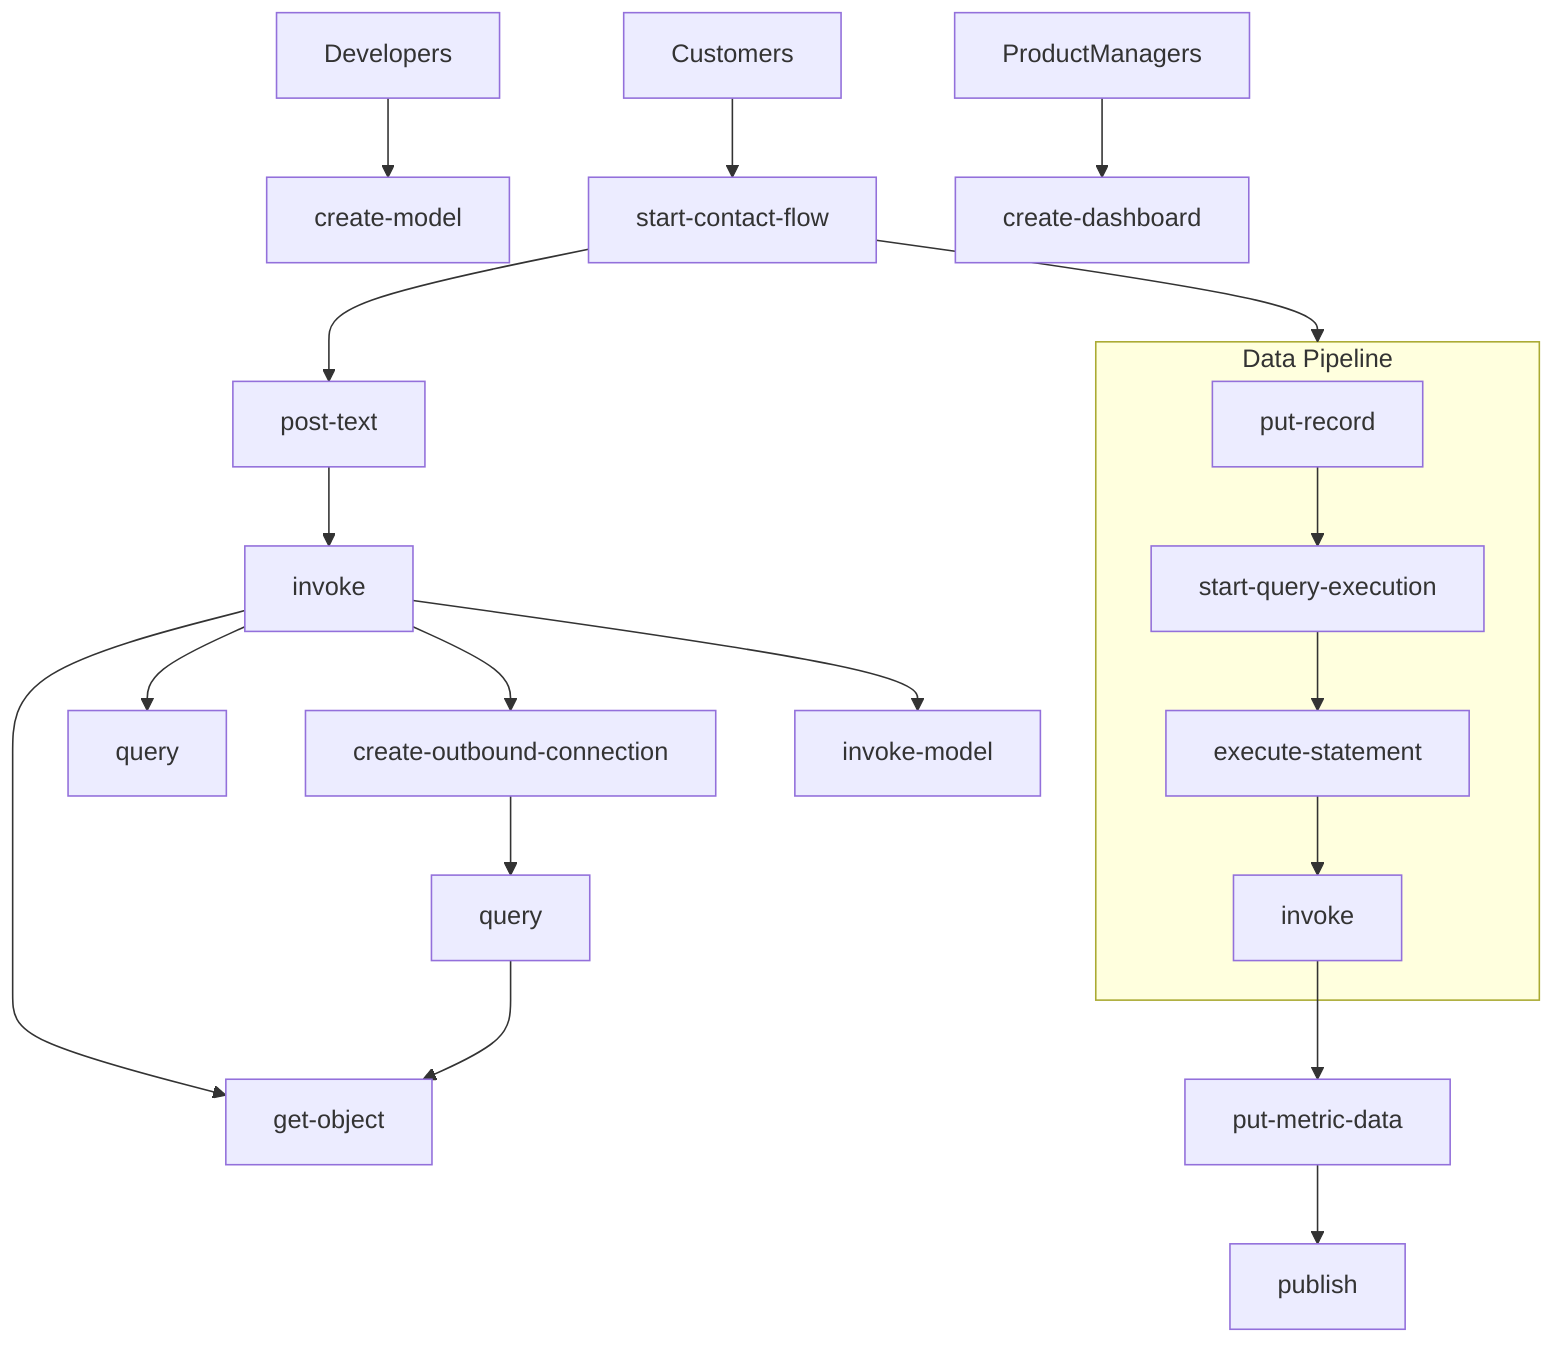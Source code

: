 graph TD
    Developers --> sagemaker:create[create-model]
    Customers --> connect:start[start-contact-flow]
    connect:start --> lex:post[post-text]
    lex:post --> lambda:invoke[invoke]
    lambda:invoke --> dynamodb:query[query]
    lambda:invoke --> opensearch:connect[create-outbound-connection]
    lambda:invoke --> s3:get[get-object]
    lambda:invoke --> bedrock:invoke[invoke-model]
    
    opensearch:connect --> kendra:query[query]
    kendra:query --> s3:get
    
    ProductManagers --> quicksight:create[create-dashboard]
    
    subgraph DataPipeline[Data Pipeline]
        kinesis:put[put-record] --> athena:start[start-query-execution]
        athena:start --> redshift:execute[execute-statement]
        redshift:execute --> lambda:invoke2[invoke]
    end
    
    lambda:invoke2 --> cloudwatch:put[put-metric-data]
    cloudwatch:put --> sns:publish[publish]
    
    connect:start --> DataPipeline